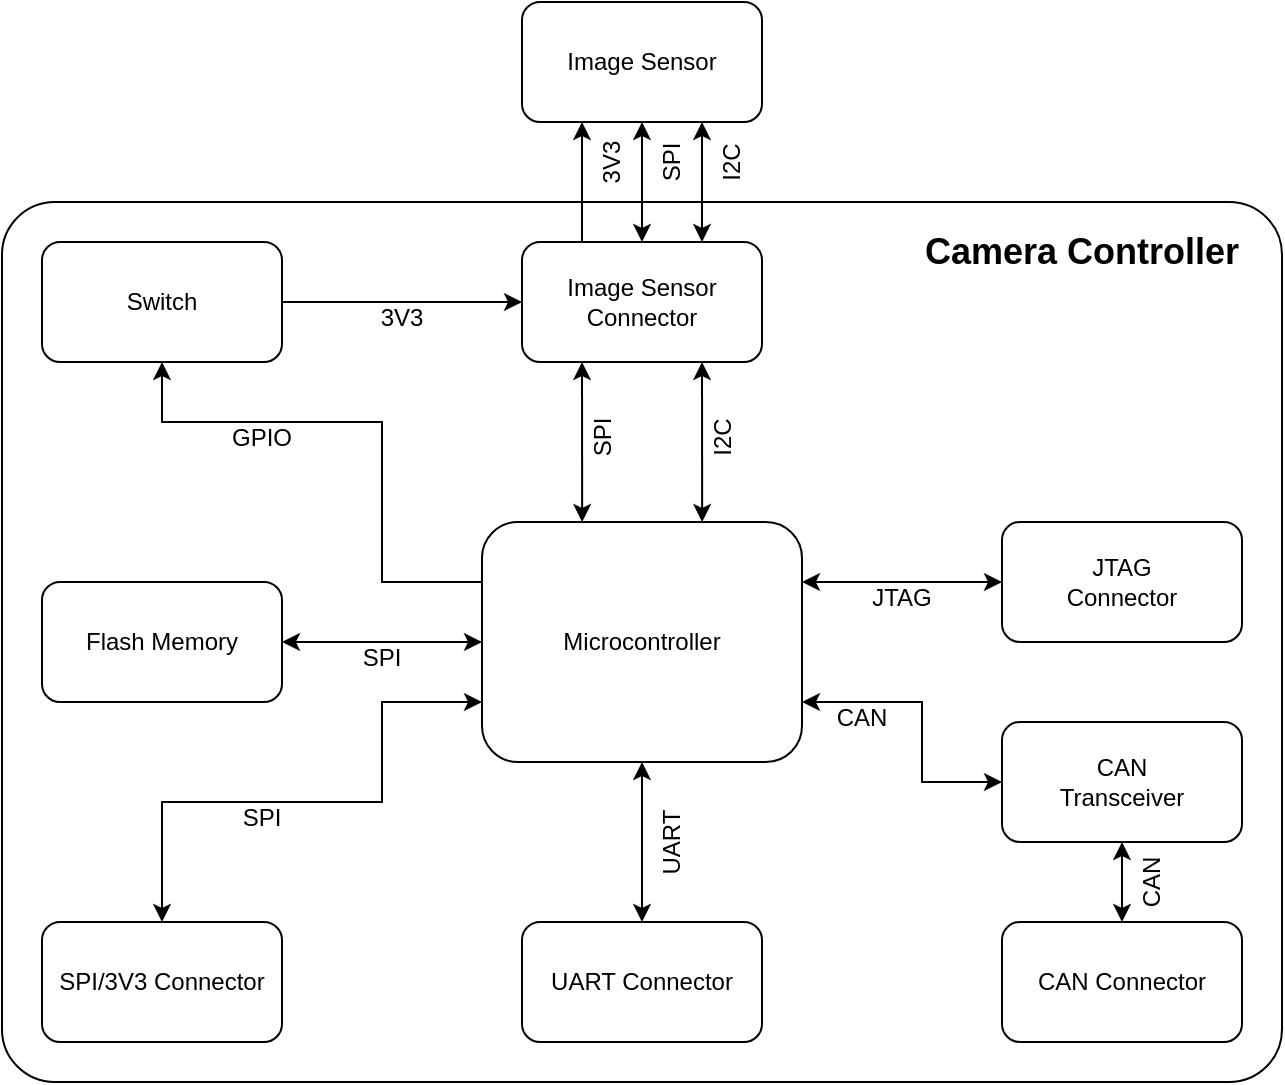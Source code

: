 <mxfile version="16.5.1" type="device"><diagram id="RvHz7k9EXlvjkZWSh-Ir" name="Page-1"><mxGraphModel dx="1422" dy="873" grid="1" gridSize="10" guides="1" tooltips="1" connect="1" arrows="1" fold="1" page="1" pageScale="1" pageWidth="1169" pageHeight="827" math="0" shadow="0"><root><mxCell id="0"/><mxCell id="1" parent="0"/><mxCell id="XIhymXQxmxXvNkM7oqXg-35" value="" style="rounded=1;whiteSpace=wrap;html=1;glass=0;arcSize=6;" parent="1" vertex="1"><mxGeometry x="240" y="240" width="640" height="440" as="geometry"/></mxCell><mxCell id="XIhymXQxmxXvNkM7oqXg-1" value="Microcontroller" style="rounded=1;whiteSpace=wrap;html=1;" parent="1" vertex="1"><mxGeometry x="480" y="400" width="160" height="120" as="geometry"/></mxCell><mxCell id="XIhymXQxmxXvNkM7oqXg-2" value="CAN&lt;br&gt;Transceiver" style="rounded=1;whiteSpace=wrap;html=1;" parent="1" vertex="1"><mxGeometry x="740" y="500" width="120" height="60" as="geometry"/></mxCell><mxCell id="XIhymXQxmxXvNkM7oqXg-3" value="Flash Memory" style="rounded=1;whiteSpace=wrap;html=1;" parent="1" vertex="1"><mxGeometry x="260" y="430" width="120" height="60" as="geometry"/></mxCell><mxCell id="XIhymXQxmxXvNkM7oqXg-4" value="CAN Connector" style="rounded=1;whiteSpace=wrap;html=1;" parent="1" vertex="1"><mxGeometry x="740" y="600" width="120" height="60" as="geometry"/></mxCell><mxCell id="XIhymXQxmxXvNkM7oqXg-5" value="SPI/3V3 Connector" style="rounded=1;whiteSpace=wrap;html=1;" parent="1" vertex="1"><mxGeometry x="260" y="600" width="120" height="60" as="geometry"/></mxCell><mxCell id="XIhymXQxmxXvNkM7oqXg-6" value="UART Connector" style="rounded=1;whiteSpace=wrap;html=1;" parent="1" vertex="1"><mxGeometry x="500" y="600" width="120" height="60" as="geometry"/></mxCell><mxCell id="XIhymXQxmxXvNkM7oqXg-7" value="Image Sensor" style="rounded=1;whiteSpace=wrap;html=1;" parent="1" vertex="1"><mxGeometry x="500" y="140" width="120" height="60" as="geometry"/></mxCell><mxCell id="XIhymXQxmxXvNkM7oqXg-8" value="Image Sensor&lt;br&gt;Connector" style="rounded=1;whiteSpace=wrap;html=1;" parent="1" vertex="1"><mxGeometry x="500" y="260" width="120" height="60" as="geometry"/></mxCell><mxCell id="XIhymXQxmxXvNkM7oqXg-13" value="I2C" style="text;html=1;strokeColor=none;fillColor=none;align=center;verticalAlign=middle;whiteSpace=wrap;rounded=0;horizontal=0;direction=south;" parent="1" vertex="1"><mxGeometry x="600" y="200" width="10" height="40" as="geometry"/></mxCell><mxCell id="XIhymXQxmxXvNkM7oqXg-15" value="SPI" style="text;html=1;strokeColor=none;fillColor=none;align=center;verticalAlign=middle;whiteSpace=wrap;rounded=0;horizontal=0;direction=south;" parent="1" vertex="1"><mxGeometry x="560" y="200" width="30" height="40" as="geometry"/></mxCell><mxCell id="XIhymXQxmxXvNkM7oqXg-16" value="3V3" style="text;html=1;strokeColor=none;fillColor=none;align=center;verticalAlign=middle;whiteSpace=wrap;rounded=0;horizontal=0;direction=south;" parent="1" vertex="1"><mxGeometry x="540" y="200" width="10" height="40" as="geometry"/></mxCell><mxCell id="XIhymXQxmxXvNkM7oqXg-17" value="" style="endArrow=classic;startArrow=classic;html=1;rounded=0;exitX=0.5;exitY=0;exitDx=0;exitDy=0;entryX=0.5;entryY=1;entryDx=0;entryDy=0;" parent="1" source="XIhymXQxmxXvNkM7oqXg-4" target="XIhymXQxmxXvNkM7oqXg-2" edge="1"><mxGeometry width="50" height="50" relative="1" as="geometry"><mxPoint x="900" y="590" as="sourcePoint"/><mxPoint x="950" y="540" as="targetPoint"/></mxGeometry></mxCell><mxCell id="XIhymXQxmxXvNkM7oqXg-18" value="CAN" style="text;html=1;strokeColor=none;fillColor=none;align=center;verticalAlign=middle;whiteSpace=wrap;rounded=0;horizontal=0;direction=south;" parent="1" vertex="1"><mxGeometry x="810" y="560" width="10" height="40" as="geometry"/></mxCell><mxCell id="XIhymXQxmxXvNkM7oqXg-19" value="" style="endArrow=classic;startArrow=classic;html=1;rounded=0;exitX=0.5;exitY=0;exitDx=0;exitDy=0;entryX=0.5;entryY=1;entryDx=0;entryDy=0;" parent="1" source="XIhymXQxmxXvNkM7oqXg-6" target="XIhymXQxmxXvNkM7oqXg-1" edge="1"><mxGeometry width="50" height="50" relative="1" as="geometry"><mxPoint x="410" y="560" as="sourcePoint"/><mxPoint x="460" y="510" as="targetPoint"/><Array as="points"><mxPoint x="560" y="540"/></Array></mxGeometry></mxCell><mxCell id="XIhymXQxmxXvNkM7oqXg-26" value="" style="endArrow=classic;startArrow=classic;html=1;rounded=0;entryX=0;entryY=0.5;entryDx=0;entryDy=0;exitX=1;exitY=0.5;exitDx=0;exitDy=0;" parent="1" source="XIhymXQxmxXvNkM7oqXg-3" target="XIhymXQxmxXvNkM7oqXg-1" edge="1"><mxGeometry width="50" height="50" relative="1" as="geometry"><mxPoint x="370" y="530" as="sourcePoint"/><mxPoint x="420" y="480" as="targetPoint"/></mxGeometry></mxCell><mxCell id="XIhymXQxmxXvNkM7oqXg-27" value="SPI" style="text;html=1;strokeColor=none;fillColor=none;align=center;verticalAlign=middle;whiteSpace=wrap;rounded=0;" parent="1" vertex="1"><mxGeometry x="410" y="460" width="40" height="15" as="geometry"/></mxCell><mxCell id="XIhymXQxmxXvNkM7oqXg-28" value="" style="endArrow=classic;startArrow=classic;html=1;rounded=0;entryX=0;entryY=0.75;entryDx=0;entryDy=0;exitX=0.5;exitY=0;exitDx=0;exitDy=0;" parent="1" source="XIhymXQxmxXvNkM7oqXg-5" target="XIhymXQxmxXvNkM7oqXg-1" edge="1"><mxGeometry width="50" height="50" relative="1" as="geometry"><mxPoint x="280" y="570" as="sourcePoint"/><mxPoint x="330" y="520" as="targetPoint"/><Array as="points"><mxPoint x="320" y="540"/><mxPoint x="430" y="540"/><mxPoint x="430" y="490"/></Array></mxGeometry></mxCell><mxCell id="XIhymXQxmxXvNkM7oqXg-29" value="SPI" style="text;html=1;strokeColor=none;fillColor=none;align=center;verticalAlign=middle;whiteSpace=wrap;rounded=0;" parent="1" vertex="1"><mxGeometry x="350" y="540" width="40" height="15" as="geometry"/></mxCell><mxCell id="XIhymXQxmxXvNkM7oqXg-30" value="" style="endArrow=classic;startArrow=classic;html=1;rounded=0;exitX=1;exitY=0.75;exitDx=0;exitDy=0;entryX=0;entryY=0.5;entryDx=0;entryDy=0;" parent="1" source="XIhymXQxmxXvNkM7oqXg-1" target="XIhymXQxmxXvNkM7oqXg-2" edge="1"><mxGeometry width="50" height="50" relative="1" as="geometry"><mxPoint x="670" y="500" as="sourcePoint"/><mxPoint x="720" y="450" as="targetPoint"/><Array as="points"><mxPoint x="700" y="490"/><mxPoint x="700" y="530"/></Array></mxGeometry></mxCell><mxCell id="XIhymXQxmxXvNkM7oqXg-31" value="" style="endArrow=classic;startArrow=classic;html=1;rounded=0;exitX=1;exitY=0.25;exitDx=0;exitDy=0;entryX=0;entryY=0.5;entryDx=0;entryDy=0;" parent="1" source="XIhymXQxmxXvNkM7oqXg-1" target="XIhymXQxmxXvNkM7oqXg-36" edge="1"><mxGeometry width="50" height="50" relative="1" as="geometry"><mxPoint x="650" y="370" as="sourcePoint"/><mxPoint x="740" y="420" as="targetPoint"/></mxGeometry></mxCell><mxCell id="XIhymXQxmxXvNkM7oqXg-33" value="CAN" style="text;html=1;strokeColor=none;fillColor=none;align=center;verticalAlign=middle;whiteSpace=wrap;rounded=0;" parent="1" vertex="1"><mxGeometry x="650" y="490" width="40" height="15" as="geometry"/></mxCell><mxCell id="XIhymXQxmxXvNkM7oqXg-36" value="JTAG&lt;br&gt;Connector" style="rounded=1;whiteSpace=wrap;html=1;" parent="1" vertex="1"><mxGeometry x="740" y="400" width="120" height="60" as="geometry"/></mxCell><mxCell id="XIhymXQxmxXvNkM7oqXg-38" value="JTAG" style="text;html=1;strokeColor=none;fillColor=none;align=center;verticalAlign=middle;whiteSpace=wrap;rounded=0;" parent="1" vertex="1"><mxGeometry x="670" y="430" width="40" height="15" as="geometry"/></mxCell><mxCell id="XIhymXQxmxXvNkM7oqXg-39" value="UART" style="text;html=1;strokeColor=none;fillColor=none;align=center;verticalAlign=middle;whiteSpace=wrap;rounded=0;horizontal=0;direction=south;" parent="1" vertex="1"><mxGeometry x="570" y="540" width="10" height="40" as="geometry"/></mxCell><mxCell id="XIhymXQxmxXvNkM7oqXg-40" value="" style="endArrow=classic;startArrow=classic;html=1;rounded=0;entryX=0.25;entryY=1;entryDx=0;entryDy=0;exitX=0.313;exitY=0;exitDx=0;exitDy=0;exitPerimeter=0;" parent="1" source="XIhymXQxmxXvNkM7oqXg-1" target="XIhymXQxmxXvNkM7oqXg-8" edge="1"><mxGeometry width="50" height="50" relative="1" as="geometry"><mxPoint x="530" y="350" as="sourcePoint"/><mxPoint x="470" y="300" as="targetPoint"/></mxGeometry></mxCell><mxCell id="XIhymXQxmxXvNkM7oqXg-42" value="" style="endArrow=classic;startArrow=classic;html=1;rounded=0;entryX=0.75;entryY=1;entryDx=0;entryDy=0;exitX=0.688;exitY=0;exitDx=0;exitDy=0;exitPerimeter=0;" parent="1" source="XIhymXQxmxXvNkM7oqXg-1" target="XIhymXQxmxXvNkM7oqXg-8" edge="1"><mxGeometry width="50" height="50" relative="1" as="geometry"><mxPoint x="620" y="350" as="sourcePoint"/><mxPoint x="640" y="320" as="targetPoint"/></mxGeometry></mxCell><mxCell id="XIhymXQxmxXvNkM7oqXg-43" value="" style="endArrow=classic;startArrow=classic;html=1;rounded=0;exitX=0.5;exitY=0;exitDx=0;exitDy=0;entryX=0.5;entryY=1;entryDx=0;entryDy=0;" parent="1" source="XIhymXQxmxXvNkM7oqXg-8" target="XIhymXQxmxXvNkM7oqXg-7" edge="1"><mxGeometry width="50" height="50" relative="1" as="geometry"><mxPoint x="440" y="260" as="sourcePoint"/><mxPoint x="490" y="210" as="targetPoint"/></mxGeometry></mxCell><mxCell id="XIhymXQxmxXvNkM7oqXg-44" value="" style="endArrow=classic;html=1;rounded=0;entryX=0.25;entryY=1;entryDx=0;entryDy=0;exitX=0.25;exitY=0;exitDx=0;exitDy=0;" parent="1" source="XIhymXQxmxXvNkM7oqXg-8" target="XIhymXQxmxXvNkM7oqXg-7" edge="1"><mxGeometry width="50" height="50" relative="1" as="geometry"><mxPoint x="380" y="270" as="sourcePoint"/><mxPoint x="430" y="220" as="targetPoint"/></mxGeometry></mxCell><mxCell id="XIhymXQxmxXvNkM7oqXg-45" value="" style="endArrow=classic;startArrow=classic;html=1;rounded=0;exitX=0.75;exitY=0;exitDx=0;exitDy=0;entryX=0.75;entryY=1;entryDx=0;entryDy=0;" parent="1" source="XIhymXQxmxXvNkM7oqXg-8" target="XIhymXQxmxXvNkM7oqXg-7" edge="1"><mxGeometry width="50" height="50" relative="1" as="geometry"><mxPoint x="620" y="270" as="sourcePoint"/><mxPoint x="670" y="220" as="targetPoint"/></mxGeometry></mxCell><mxCell id="XIhymXQxmxXvNkM7oqXg-46" value="SPI" style="text;html=1;strokeColor=none;fillColor=none;align=center;verticalAlign=middle;whiteSpace=wrap;rounded=0;horizontal=0;direction=south;" parent="1" vertex="1"><mxGeometry x="530" y="337.5" width="20" height="40" as="geometry"/></mxCell><mxCell id="XIhymXQxmxXvNkM7oqXg-47" value="I2C" style="text;html=1;strokeColor=none;fillColor=none;align=center;verticalAlign=middle;whiteSpace=wrap;rounded=0;horizontal=0;direction=south;" parent="1" vertex="1"><mxGeometry x="590" y="337.5" width="20" height="40" as="geometry"/></mxCell><mxCell id="XIhymXQxmxXvNkM7oqXg-48" value="Switch" style="rounded=1;whiteSpace=wrap;html=1;" parent="1" vertex="1"><mxGeometry x="260" y="260" width="120" height="60" as="geometry"/></mxCell><mxCell id="XIhymXQxmxXvNkM7oqXg-49" value="" style="endArrow=classic;html=1;rounded=0;exitX=1;exitY=0.5;exitDx=0;exitDy=0;entryX=0;entryY=0.5;entryDx=0;entryDy=0;" parent="1" source="XIhymXQxmxXvNkM7oqXg-48" target="XIhymXQxmxXvNkM7oqXg-8" edge="1"><mxGeometry width="50" height="50" relative="1" as="geometry"><mxPoint x="420" y="290" as="sourcePoint"/><mxPoint x="470" y="240" as="targetPoint"/></mxGeometry></mxCell><mxCell id="XIhymXQxmxXvNkM7oqXg-50" value="3V3" style="text;html=1;strokeColor=none;fillColor=none;align=center;verticalAlign=middle;whiteSpace=wrap;rounded=0;" parent="1" vertex="1"><mxGeometry x="420" y="290" width="40" height="15" as="geometry"/></mxCell><mxCell id="XIhymXQxmxXvNkM7oqXg-51" value="" style="endArrow=classic;html=1;rounded=0;exitX=0;exitY=0.25;exitDx=0;exitDy=0;entryX=0.5;entryY=1;entryDx=0;entryDy=0;" parent="1" source="XIhymXQxmxXvNkM7oqXg-1" target="XIhymXQxmxXvNkM7oqXg-48" edge="1"><mxGeometry width="50" height="50" relative="1" as="geometry"><mxPoint x="250" y="390" as="sourcePoint"/><mxPoint x="300" y="340" as="targetPoint"/><Array as="points"><mxPoint x="430" y="430"/><mxPoint x="430" y="350"/><mxPoint x="320" y="350"/></Array></mxGeometry></mxCell><mxCell id="XIhymXQxmxXvNkM7oqXg-52" value="GPIO" style="text;html=1;strokeColor=none;fillColor=none;align=center;verticalAlign=middle;whiteSpace=wrap;rounded=0;" parent="1" vertex="1"><mxGeometry x="350" y="350" width="40" height="15" as="geometry"/></mxCell><mxCell id="XIhymXQxmxXvNkM7oqXg-53" value="Camera Controller" style="text;html=1;strokeColor=none;fillColor=none;align=center;verticalAlign=middle;whiteSpace=wrap;rounded=0;glass=0;fontSize=18;fontStyle=1" parent="1" vertex="1"><mxGeometry x="700" y="250" width="160" height="30" as="geometry"/></mxCell></root></mxGraphModel></diagram></mxfile>